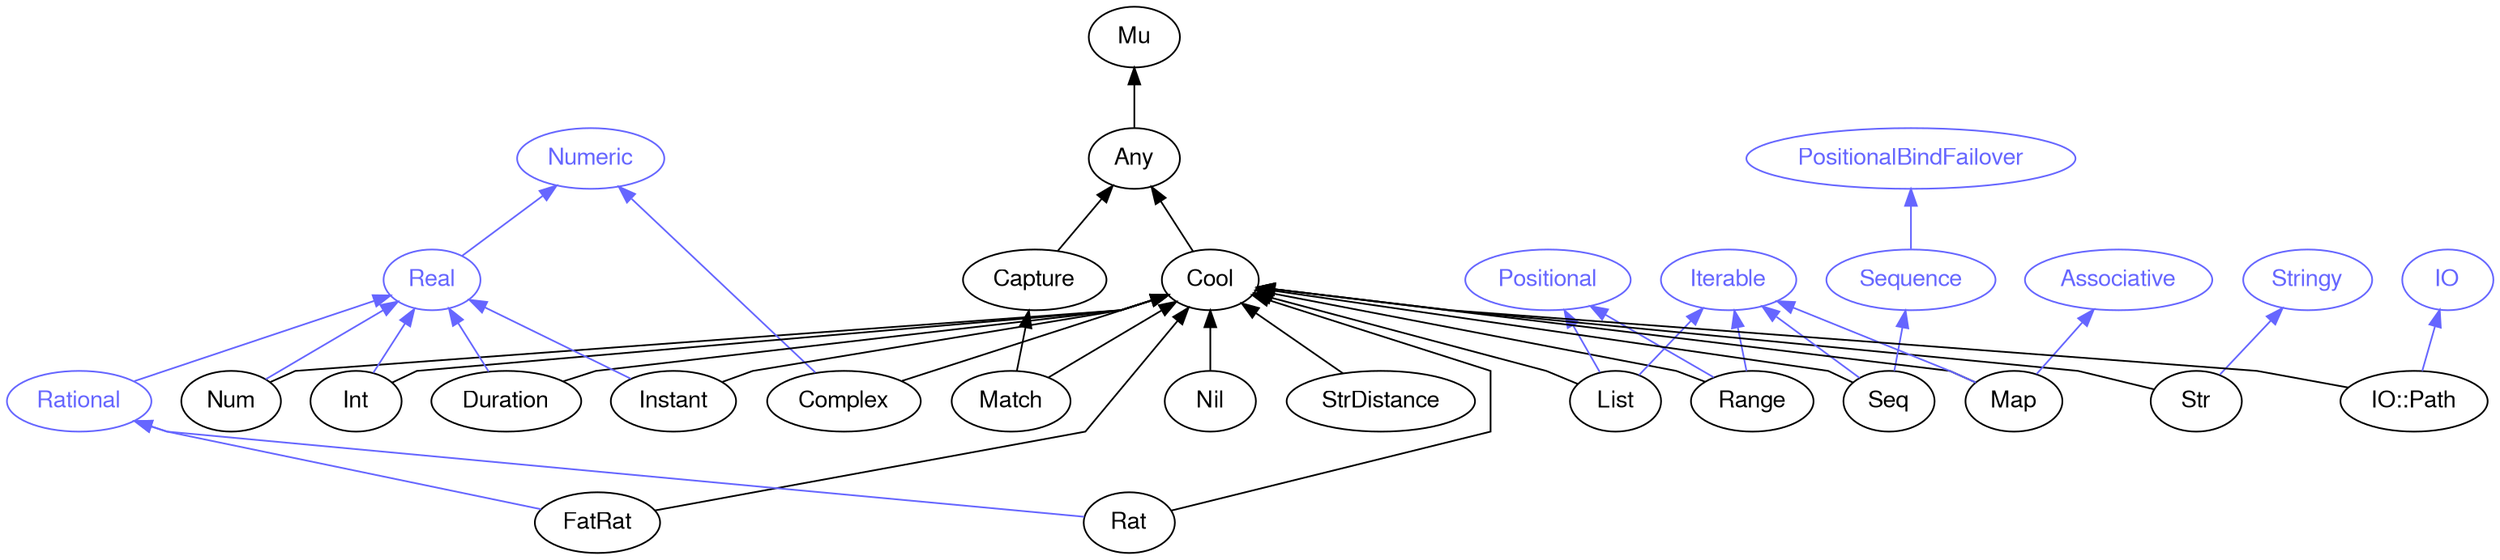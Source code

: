 digraph "perl6-type-graph" {
    rankdir=BT;
    splines=polyline;
    overlap=false; 
    // Types
    "Cool" [color="#000000", fontcolor="#000000", href="/type/Cool", fontname="FreeSans"];
    "Mu" [color="#000000", fontcolor="#000000", href="/type/Mu", fontname="FreeSans"];
    "Any" [color="#000000", fontcolor="#000000", href="/type/Any", fontname="FreeSans"];
    "Numeric" [color="#6666FF", fontcolor="#6666FF", href="/type/Numeric", fontname="FreeSans"];
    "Real" [color="#6666FF", fontcolor="#6666FF", href="/type/Real", fontname="FreeSans"];
    "Num" [color="#000000", fontcolor="#000000", href="/type/Num", fontname="FreeSans"];
    "Complex" [color="#000000", fontcolor="#000000", href="/type/Complex", fontname="FreeSans"];
    "StrDistance" [color="#000000", fontcolor="#000000", href="/type/StrDistance", fontname="FreeSans"];
    "Rational" [color="#6666FF", fontcolor="#6666FF", href="/type/Rational", fontname="FreeSans"];
    "FatRat" [color="#000000", fontcolor="#000000", href="/type/FatRat", fontname="FreeSans"];
    "Nil" [color="#000000", fontcolor="#000000", href="/type/Nil", fontname="FreeSans"];
    "Capture" [color="#000000", fontcolor="#000000", href="/type/Capture", fontname="FreeSans"];
    "Match" [color="#000000", fontcolor="#000000", href="/type/Match", fontname="FreeSans"];
    "Positional" [color="#6666FF", fontcolor="#6666FF", href="/type/Positional", fontname="FreeSans"];
    "Iterable" [color="#6666FF", fontcolor="#6666FF", href="/type/Iterable", fontname="FreeSans"];
    "Range" [color="#000000", fontcolor="#000000", href="/type/Range", fontname="FreeSans"];
    "Int" [color="#000000", fontcolor="#000000", href="/type/Int", fontname="FreeSans"];
    "Duration" [color="#000000", fontcolor="#000000", href="/type/Duration", fontname="FreeSans"];
    "List" [color="#000000", fontcolor="#000000", href="/type/List", fontname="FreeSans"];
    "Stringy" [color="#6666FF", fontcolor="#6666FF", href="/type/Stringy", fontname="FreeSans"];
    "Str" [color="#000000", fontcolor="#000000", href="/type/Str", fontname="FreeSans"];
    "Rat" [color="#000000", fontcolor="#000000", href="/type/Rat", fontname="FreeSans"];
    "PositionalBindFailover" [color="#6666FF", fontcolor="#6666FF", href="/type/PositionalBindFailover", fontname="FreeSans"];
    "Sequence" [color="#6666FF", fontcolor="#6666FF", href="/type/Sequence", fontname="FreeSans"];
    "Seq" [color="#000000", fontcolor="#000000", href="/type/Seq", fontname="FreeSans"];
    "Instant" [color="#000000", fontcolor="#000000", href="/type/Instant", fontname="FreeSans"];
    "Associative" [color="#6666FF", fontcolor="#6666FF", href="/type/Associative", fontname="FreeSans"];
    "Map" [color="#000000", fontcolor="#000000", href="/type/Map", fontname="FreeSans"];
    "IO" [color="#6666FF", fontcolor="#6666FF", href="/type/IO", fontname="FreeSans"];
    "IO::Path" [color="#000000", fontcolor="#000000", href="/type/IO::Path", fontname="FreeSans"];

    // Superclasses
    "Cool" -> "Any" [color="#000000"];
    "Any" -> "Mu" [color="#000000"];
    "Num" -> "Cool" [color="#000000"];
    "Complex" -> "Cool" [color="#000000"];
    "StrDistance" -> "Cool" [color="#000000"];
    "FatRat" -> "Cool" [color="#000000"];
    "Nil" -> "Cool" [color="#000000"];
    "Capture" -> "Any" [color="#000000"];
    "Match" -> "Capture" [color="#000000"];
    "Match" -> "Cool" [color="#000000"];
    "Range" -> "Cool" [color="#000000"];
    "Int" -> "Cool" [color="#000000"];
    "Duration" -> "Cool" [color="#000000"];
    "List" -> "Cool" [color="#000000"];
    "Str" -> "Cool" [color="#000000"];
    "Rat" -> "Cool" [color="#000000"];
    "Seq" -> "Cool" [color="#000000"];
    "Instant" -> "Cool" [color="#000000"];
    "Map" -> "Cool" [color="#000000"];
    "IO::Path" -> "Cool" [color="#000000"];

    // Roles
    "Real" -> "Numeric" [color="#6666FF"];
    "Num" -> "Real" [color="#6666FF"];
    "Complex" -> "Numeric" [color="#6666FF"];
    "Rational" -> "Real" [color="#6666FF"];
    "FatRat" -> "Rational" [color="#6666FF"];
    "Range" -> "Positional" [color="#6666FF"];
    "Range" -> "Iterable" [color="#6666FF"];
    "Int" -> "Real" [color="#6666FF"];
    "Duration" -> "Real" [color="#6666FF"];
    "List" -> "Positional" [color="#6666FF"];
    "List" -> "Iterable" [color="#6666FF"];
    "Str" -> "Stringy" [color="#6666FF"];
    "Rat" -> "Rational" [color="#6666FF"];
    "Sequence" -> "PositionalBindFailover" [color="#6666FF"];
    "Seq" -> "Iterable" [color="#6666FF"];
    "Seq" -> "Sequence" [color="#6666FF"];
    "Instant" -> "Real" [color="#6666FF"];
    "Map" -> "Iterable" [color="#6666FF"];
    "Map" -> "Associative" [color="#6666FF"];
    "IO::Path" -> "IO" [color="#6666FF"];
}
